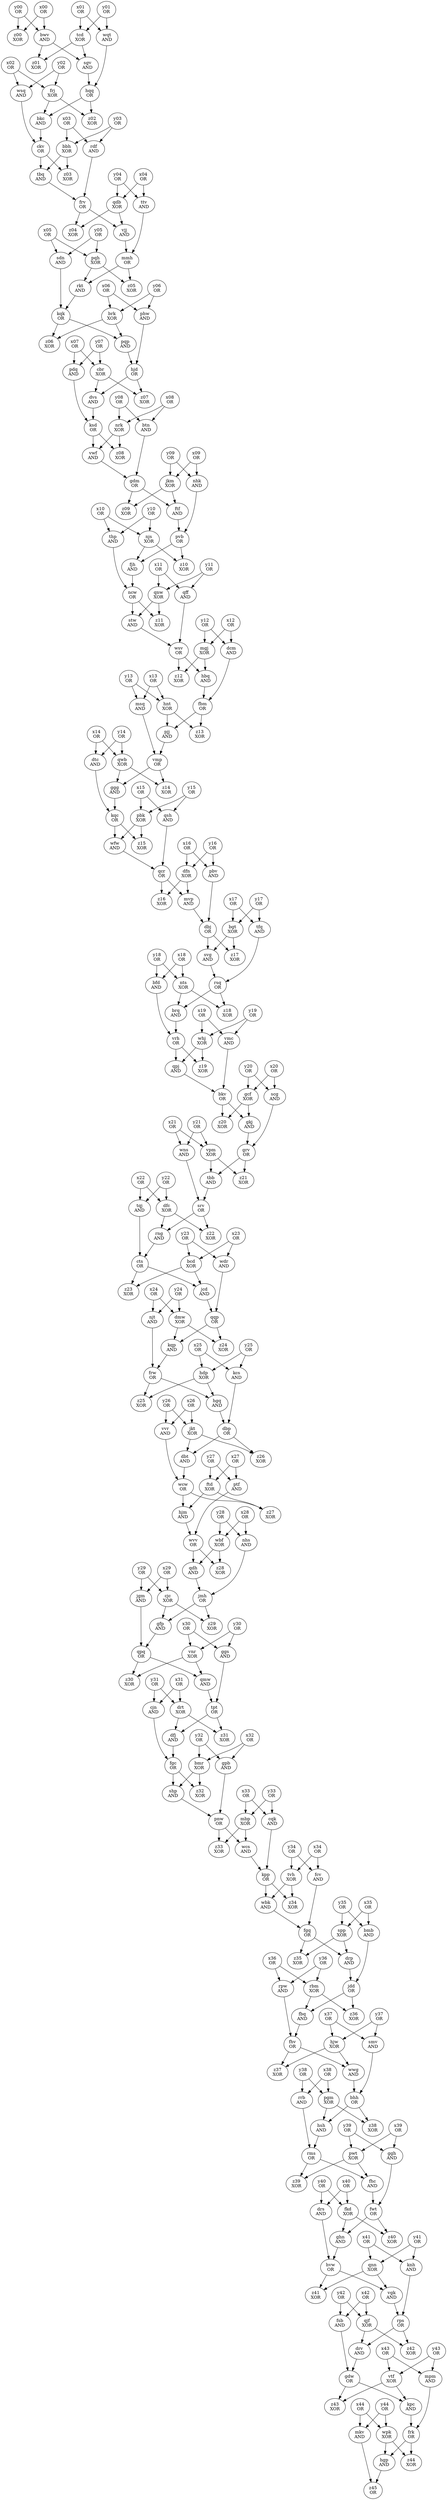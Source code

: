 digraph {	tcd [label="tcd
XOR"]	x06 -> brk	gpb [label="gpb
AND"]	y10 -> thp	dbj -> svg	wsq -> ckv	pqh -> rkt	qpj [label="qpj
AND"]	rdf -> frv	tvh -> z34	y40 -> fkd	pdq -> ksd	whj -> qpj	spp -> drp	grv -> z21	x17 [label="x17
OR"]	qpj -> bkv	mkv [label="mkv
AND"]	qjf [label="qjf
XOR"]	x22 [label="x22
OR"]	y27 -> ptf	fhv -> z37	shp [label="shp
AND"]	ggs [label="ggs
AND"]	z20 [label="z20
XOR"]	y03 -> bbh	y29 -> cjc	qdb [label="qdb
XOR"]	qjf -> drv	x36 -> rpw	rms [label="rms
OR"]	y18 -> bfd	mbp [label="mbp
XOR"]	wpk -> hgp	wbf [label="wbf
XOR"]	x07 -> pdq	y08 -> nrk	z08 [label="z08
XOR"]	hjm [label="hjm
AND"]	y43 -> vtf	y41 -> knh	z03 [label="z03
XOR"]	x35 [label="x35
OR"]	ggs -> tpt	frk [label="frk
OR"]	pbk -> wfw	y04 [label="y04
OR"]	fbm -> pjj	vjj [label="vjj
AND"]	wbk [label="wbk
AND"]	y21 -> vpm	x40 [label="x40
OR"]	cjc -> z29	y19 -> whj	dbp -> z26	kqk -> pqp	wcw [label="wcw
OR"]	z35 [label="z35
XOR"]	knh -> rps	x30 -> ggs	fwt [label="fwt
OR"]	jgm [label="jgm
AND"]	tcd -> z01	ncw -> stw	kqc [label="kqc
OR"]	svg -> rsq	y34 -> fcv	x28 -> wbf	mmh [label="mmh
OR"]	rms -> fhc	frj -> bkc	dtc -> kqc	x19 -> vmc	vmp -> ggg	z10 [label="z10
XOR"]	qnw -> stw	dmw -> kqp	rkt -> kqk	y18 [label="y18
OR"]	y35 [label="y35
OR"]	wvv -> z28	y36 [label="y36
OR"]	y17 [label="y17
OR"]	hnt -> z13	mgj [label="mgj
XOR"]	fsb [label="fsb
AND"]	kpp -> z34	kpc -> frk	thp [label="thp
AND"]	tbq [label="tbq
AND"]	y06 -> phw	wsv -> z12	cjn [label="cjn
AND"]	jkm -> ftf	kqk [label="kqk
OR"]	x37 -> smv	y23 -> wdr	y32 -> bmr	pnw -> wcs	nrk -> vwf	x41 [label="x41
OR"]	x25 -> kcs	grv -> tbb	drv -> gdw	kqp [label="kqp
AND"]	bbh [label="bbh
XOR"]	x14 -> dtc	cbr [label="cbr
XOR"]	qnw [label="qnw
XOR"]	rbm -> fbq	y12 -> mgj	fjh -> ncw	scg [label="scg
AND"]	x05 -> pqh	y37 [label="y37
OR"]	x20 -> gcf	y26 -> jkt	kqp -> frw	qmw [label="qmw
AND"]	qdh -> jmh	x33 -> mbp	z00 [label="z00
XOR"]	rpw [label="rpw
AND"]	x39 -> ggh	frk -> hgp	x24 -> njt	z23 [label="z23
XOR"]	wdr [label="wdr
AND"]	dbp [label="dbp
OR"]	y22 -> dfc	z42 [label="z42
XOR"]	hvw -> vgk	y09 -> nhk	vtf [label="vtf
XOR"]	x19 -> whj	x21 -> vpm	x15 -> pbk	y31 -> drt	x36 [label="x36
OR"]	bgt -> z17	rpw -> fhv	z28 [label="z28
XOR"]	qpq -> qmw	y07 -> pdq	x34 [label="x34
OR"]	x04 -> qdb	x22 -> dfc	tvh [label="tvh
XOR"]	y00 -> bwv	x34 -> fcv	y05 -> pqh	y37 -> hjw	y44 -> wpk	z15 [label="z15
XOR"]	rrb [label="rrb
AND"]	hgp [label="hgp
AND"]	fgq -> z35	drt [label="drt
XOR"]	fgq [label="fgq
OR"]	brk -> pqp	x18 -> bfd	sgv -> hqq	y40 [label="y40
OR"]	fcv [label="fcv
AND"]	y24 -> dmw	sdn [label="sdn
AND"]	y03 -> rdf	y23 [label="y23
OR"]	y42 [label="y42
OR"]	frw -> z25	dfj -> fgc	y06 -> brk	rms -> z39	y21 [label="y21
OR"]	y06 [label="y06
OR"]	x23 -> wdr	jkt -> dbt	z30 [label="z30
XOR"]	njs -> z10	x20 [label="x20
OR"]	tpt [label="tpt
OR"]	x09 -> jkm	x33 -> cqk	vvr [label="vvr
AND"]	ttv [label="ttv
AND"]	y02 -> frj	x03 [label="x03
OR"]	hdp -> z25	cjc -> gfp	jkm [label="jkm
XOR"]	x05 [label="x05
OR"]	x00 -> z00	x06 -> phw	kcs [label="kcs
AND"]	x39 -> pwt	y02 -> wsq	gdm -> z09	hbq [label="hbq
AND"]	y29 [label="y29
OR"]	x16 -> dfn	tbq -> frv	y36 -> rbm	ksd -> z08	y28 -> nhs	sgv [label="sgv
AND"]	x24 [label="x24
OR"]	hvw -> z41	y19 -> vmc	x42 [label="x42
OR"]	fhc [label="fhc
AND"]	hjd -> dvs	vgk [label="vgk
AND"]	ftf [label="ftf
AND"]	x22 -> tqj	hbq -> fbm	hsh -> rms	y08 -> btn	x15 [label="x15
OR"]	vmc -> bkv	gfp [label="gfp
AND"]	pwt [label="pwt
XOR"]	ttv -> mmh	mgj -> z12	x19 [label="x19
OR"]	rsq -> brq	x28 [label="x28
OR"]	x29 -> jgm	y11 [label="y11
OR"]	x26 -> vvr	x09 -> nhk	hjw [label="hjw
XOR"]	x31 -> drt	kqc -> wfw	pnw [label="pnw
OR"]	y02 [label="y02
OR"]	z22 [label="z22
XOR"]	y15 -> pbk	y42 -> fsb	x08 -> nrk	rbm [label="rbm
XOR"]	x07 -> cbr	y36 -> rpw	cbr -> dvs	gdw [label="gdw
OR"]	wns -> srv	bcd -> jcd	y00 -> z00	bwv [label="bwv
AND"]	cts -> jcd	fgc -> shp	x01 -> tcd	y15 [label="y15
OR"]	x41 -> knh	y16 [label="y16
OR"]	x10 [label="x10
OR"]	vjj -> mmh	qpq [label="qpq
OR"]	qwb [label="qwb
XOR"]	y14 -> dtc	z43 [label="z43
XOR"]	pbv -> dbj	y39 -> pwt	wdr -> qqp	y19 [label="y19
OR"]	pwt -> z39	x40 -> fkd	jmh [label="jmh
OR"]	gkj [label="gkj
AND"]	mbp -> z33	x11 [label="x11
OR"]	y34 -> tvh	x10 -> njs	bkc -> ckv	fkd [label="fkd
XOR"]	z12 [label="z12
XOR"]	sdn -> kqk	ftd -> z27	wcs [label="wcs
AND"]	tfq [label="tfq
AND"]	tvh -> wbk	z38 [label="z38
XOR"]	qmw -> tpt	y35 -> bmb	dfc -> rng	z05 [label="z05
XOR"]	y33 [label="y33
OR"]	y42 -> qjf	bhh [label="bhh
OR"]	qff -> wsv	tbb -> srv	bmb -> jdd	mpm -> frk	hjd [label="hjd
OR"]	hsh [label="hsh
AND"]	nhk -> pvb	fgq -> drp	z21 [label="z21
XOR"]	phw -> hjd	vnr [label="vnr
XOR"]	rps [label="rps
OR"]	x14 [label="x14
OR"]	y04 -> qdb	x44 -> wpk	y32 -> gpb	ggg -> kqc	bkc [label="bkc
AND"]	bcd [label="bcd
XOR"]	wsv -> hbq	x17 -> bgt	bgt [label="bgt
XOR"]	hnt [label="hnt
XOR"]	x12 -> dcm	x16 -> pbv	vrh -> qpj	vtf -> z43	x14 -> qwb	jkt -> z26	fgc -> z32	x21 [label="x21
OR"]	y12 [label="y12
OR"]	frj [label="frj
XOR"]	rbm -> z36	kqc -> z15	jdd -> fbq	x29 [label="x29
OR"]	ftf -> pvb	z36 [label="z36
XOR"]	x25 -> hdp	fjh [label="fjh
AND"]	smv [label="smv
AND"]	grv [label="grv
OR"]	y24 -> njt	pnw -> z33	vwf -> gdm	x18 [label="x18
OR"]	x27 -> ftd	x38 -> pgm	brk -> z06	mvp -> dbj	ftd [label="ftd
XOR"]	btn -> gdm	pbk -> z15	y41 -> qnn	x25 [label="x25
OR"]	ckv [label="ckv
OR"]	y01 [label="y01
OR"]	y21 -> wns	y35 -> spp	ptf -> wvv	wwg [label="wwg
AND"]	gpb -> pnw	pqp -> hjd	x00 [label="x00
OR"]	nts -> brq	wpk -> z44	vmp -> z14	qsh [label="qsh
AND"]	jdd [label="jdd
OR"]	mpm [label="mpm
AND"]	drp [label="drp
AND"]	z44 [label="z44
XOR"]	whj [label="whj
XOR"]	x43 -> vtf	z06 [label="z06
XOR"]	wsv [label="wsv
OR"]	y05 [label="y05
OR"]	y22 [label="y22
OR"]	jcd [label="jcd
AND"]	wwg -> bhh	x32 -> bmr	msq -> vmp	rng [label="rng
AND"]	wvv -> qdh	y09 [label="y09
OR"]	x23 -> bcd	x39 [label="x39
OR"]	x13 -> msq	x04 -> ttv	z37 [label="z37
XOR"]	x11 -> qff	z13 [label="z13
XOR"]	hnt -> pjj	y43 [label="y43
OR"]	qjf -> z42	rps -> drv	y31 -> cjn	tcd -> sgv	hjw -> z37	x04 [label="x04
OR"]	tbb [label="tbb
AND"]	pqh [label="pqh
XOR"]	dcm [label="dcm
AND"]	y26 [label="y26
OR"]	y28 -> wbf	dmw -> z24	whj -> z19	wqt [label="wqt
AND"]	y05 -> sdn	y29 -> jgm	qdb -> z04	z29 [label="z29
XOR"]	qpq -> z30	srv -> z22	btn [label="btn
AND"]	y13 -> msq	pjj [label="pjj
AND"]	bbh -> z03	stw [label="stw
AND"]	z14 [label="z14
XOR"]	gdw -> kpc	qwb -> z14	x13 [label="x13
OR"]	x42 -> fsb	x08 [label="x08
OR"]	mkv -> z45	brq [label="brq
AND"]	gdm -> ftf	vpm -> z21	tqj -> cts	x44 [label="x44
OR"]	y26 -> vvr	x17 -> tfq	hqq -> bkc	pjj -> vmp	vrh [label="vrh
OR"]	z41 [label="z41
XOR"]	x26 [label="x26
OR"]	drs [label="drs
AND"]	nts [label="nts
XOR"]	x18 -> nts	x31 [label="x31
OR"]	ksd -> vwf	x13 -> hnt	y25 -> hdp	wfw -> qcr	y00 [label="y00
OR"]	drp -> jdd	y32 [label="y32
OR"]	y38 -> pgm	wbk -> fgq	x01 -> wqt	bbh -> tbq	vpm [label="vpm
XOR"]	qnw -> z11	x08 -> btn	z24 [label="z24
XOR"]	mbp -> wcs	x36 -> rbm	y13 [label="y13
OR"]	y14 [label="y14
OR"]	jmh -> gfp	z07 [label="z07
XOR"]	wvv [label="wvv
OR"]	x15 -> qsh	nhk [label="nhk
AND"]	fkd -> ghn	wsq [label="wsq
AND"]	cjn -> fgc	gkj -> grv	x12 [label="x12
OR"]	vmp [label="vmp
OR"]	vmc [label="vmc
AND"]	bgt -> svg	y16 -> dfn	bmr -> z32	svg [label="svg
AND"]	jcd -> qqp	x31 -> cjn	z31 [label="z31
XOR"]	bwv -> sgv	bmr [label="bmr
XOR"]	wbf -> qdh	z19 [label="z19
XOR"]	y31 [label="y31
OR"]	ksd [label="ksd
OR"]	dcm -> fbm	jdd -> z36	qwb -> ggg	fhc -> fwt	vwf [label="vwf
AND"]	z34 [label="z34
XOR"]	srv [label="srv
OR"]	y11 -> qff	dtc [label="dtc
AND"]	ggh -> fwt	y39 -> ggh	x43 [label="x43
OR"]	mvp [label="mvp
AND"]	x09 [label="x09
OR"]	dfc [label="dfc
XOR"]	vtf -> kpc	vpm -> tbb	x07 [label="x07
OR"]	y39 [label="y39
OR"]	y40 -> drs	x30 [label="x30
OR"]	fbm [label="fbm
OR"]	fbm -> z13	dbt -> wcw	z09 [label="z09
XOR"]	msq [label="msq
AND"]	qdh [label="qdh
AND"]	fwt -> ghn	ncw -> z11	jgm -> qpq	y17 -> tfq	x32 [label="x32
OR"]	z11 [label="z11
XOR"]	hjw -> wwg	z39 [label="z39
XOR"]	hgq -> dbp	x32 -> gpb	y16 -> pbv	ckv -> z03	qnn -> z41	mmh -> z05	vnr -> z30	fcv -> fgq	gdm [label="gdm
OR"]	hgq [label="hgq
AND"]	scg -> grv	y12 -> dcm	qdb -> vjj	nrk -> z08	x38 [label="x38
OR"]	y25 -> kcs	kpp -> wbk	x41 -> qnn	x42 -> qjf	y44 -> mkv	y37 -> smv	y20 -> scg	bwv -> z01	rng -> cts	y08 [label="y08
OR"]	fgc [label="fgc
OR"]	z45 [label="z45
OR"]	ftd -> hjm	stw -> wsv	pwt -> fhc	y44 [label="y44
OR"]	y43 -> mpm	y27 [label="y27
OR"]	ncw [label="ncw
OR"]	x11 -> qnw	z04 [label="z04
XOR"]	bfd -> vrh	qsh -> qcr	y01 -> tcd	x05 -> sdn	njt -> frw	gdw -> z43	nhs [label="nhs
AND"]	y25 [label="y25
OR"]	rsq [label="rsq
OR"]	pvb [label="pvb
OR"]	y30 -> vnr	x38 -> rrb	x01 [label="x01
OR"]	hgp -> z45	fhv -> wwg	rdf [label="rdf
AND"]	cjc [label="cjc
XOR"]	y15 -> qsh	smv -> bhh	dvs [label="dvs
AND"]	kpc [label="kpc
AND"]	x02 -> wsq	y09 -> jkm	x43 -> mpm	jmh -> z29	x02 -> frj	bcd -> z23	z01 [label="z01
XOR"]	y38 -> rrb	ckv -> tbq	z16 [label="z16
XOR"]	frv -> z04	frj -> z02	fsb -> gdw	x06 [label="x06
OR"]	z33 [label="z33
XOR"]	y38 [label="y38
OR"]	wqt -> hqq	qff [label="qff
AND"]	y18 -> nts	z27 [label="z27
XOR"]	x21 -> wns	njs -> fjh	rsq -> z18	x37 [label="x37
OR"]	ggh [label="ggh
AND"]	x10 -> thp	tfq -> rsq	hjd -> z07	nrk [label="nrk
XOR"]	x29 -> cjc	dbt [label="dbt
AND"]	gcf -> z20	rps -> z42	x33 [label="x33
OR"]	x27 -> ptf	pgm -> hsh	njs [label="njs
XOR"]	wcw -> hjm	cts [label="cts
OR"]	vgk -> rps	qcr -> z16	vnr -> qmw	rrb -> rms	hjm -> wvv	wcs -> kpp	y04 -> ttv	qqp -> kqp	bhh -> z38	x26 -> jkt	fbq [label="fbq
AND"]	x35 -> spp	dfj [label="dfj
AND"]	z26 [label="z26
XOR"]	dbj [label="dbj
OR"]	kcs -> dbp	dfn [label="dfn
XOR"]	x28 -> nhs	frv -> vjj	pbk [label="pbk
XOR"]	cbr -> z07	x30 -> vnr	bfd [label="bfd
AND"]	gcf -> gkj	qnn -> vgk	pdq [label="pdq
AND"]	y30 [label="y30
OR"]	bkv [label="bkv
OR"]	x03 -> bbh	pqh -> z05	frw [label="frw
OR"]	mmh -> rkt	cts -> z23	y34 [label="y34
OR"]	pvb -> fjh	bmb [label="bmb
AND"]	qnn [label="qnn
XOR"]	ghn [label="ghn
AND"]	qcr -> mvp	shp -> pnw	fwt -> z40	frv [label="frv
OR"]	drv [label="drv
AND"]	jkt [label="jkt
XOR"]	pvb -> z10	x20 -> scg	z40 [label="z40
XOR"]	x16 [label="x16
OR"]	y11 -> qnw	bkv -> gkj	brk [label="brk
XOR"]	frk -> z44	y23 -> bcd	cqk -> kpp	fhv [label="fhv
OR"]	x40 -> drs	wpk [label="wpk
XOR"]	gcf [label="gcf
XOR"]	ptf [label="ptf
AND"]	kqk -> z06	tpt -> z31	x23 [label="x23
OR"]	y30 -> ggs	dmw [label="dmw
XOR"]	x24 -> dmw	vrh -> z19	pbv [label="pbv
AND"]	x35 -> bmb	y27 -> ftd	z17 [label="z17
XOR"]	srv -> rng	qcr [label="qcr
OR"]	x03 -> rdf	y03 [label="y03
OR"]	tqj [label="tqj
AND"]	wns [label="wns
AND"]	hqq [label="hqq
OR"]	ggg [label="ggg
AND"]	dfn -> z16	rkt [label="rkt
AND"]	hvw [label="hvw
OR"]	pgm [label="pgm
XOR"]	drt -> z31	y07 -> cbr	y13 -> hnt	y10 [label="y10
OR"]	y33 -> cqk	hdp [label="hdp
XOR"]	y14 -> qwb	drs -> hvw	x27 [label="x27
OR"]	fkd -> z40	pqp [label="pqp
AND"]	z02 [label="z02
XOR"]	x44 -> mkv	frw -> hgq	mgj -> hbq	z25 [label="z25
XOR"]	y07 [label="y07
OR"]	phw [label="phw
AND"]	qqp [label="qqp
OR"]	nts -> z18	y10 -> njs	spp -> z35	x34 -> tvh	dbp -> dbt	y24 [label="y24
OR"]	x12 -> mgj	jkm -> z09	y22 -> tqj	y41 [label="y41
OR"]	x00 -> bwv	thp -> ncw	dvs -> ksd	knh [label="knh
AND"]	y17 -> bgt	y20 -> gcf	bmr -> shp	x37 -> hjw	wfw [label="wfw
AND"]	dbj -> z17	bkv -> z20	qqp -> z24	y01 -> wqt	y20 [label="y20
OR"]	pgm -> z38	ghn -> hvw	y28 [label="y28
OR"]	z32 [label="z32
XOR"]	njt [label="njt
AND"]	z18 [label="z18
XOR"]	hqq -> z02	spp [label="spp
XOR"]	dfc -> z22	cqk [label="cqk
AND"]	bhh -> hsh	gfp -> qpq	x02 [label="x02
OR"]	hdp -> hgq	vvr -> wcw	wcw -> z27	brq -> vrh	kpp [label="kpp
OR"]	y33 -> mbp	fbq -> fhv	drt -> dfj	wbf -> z28	dfn -> mvp	nhs -> jmh	tpt -> dfj}